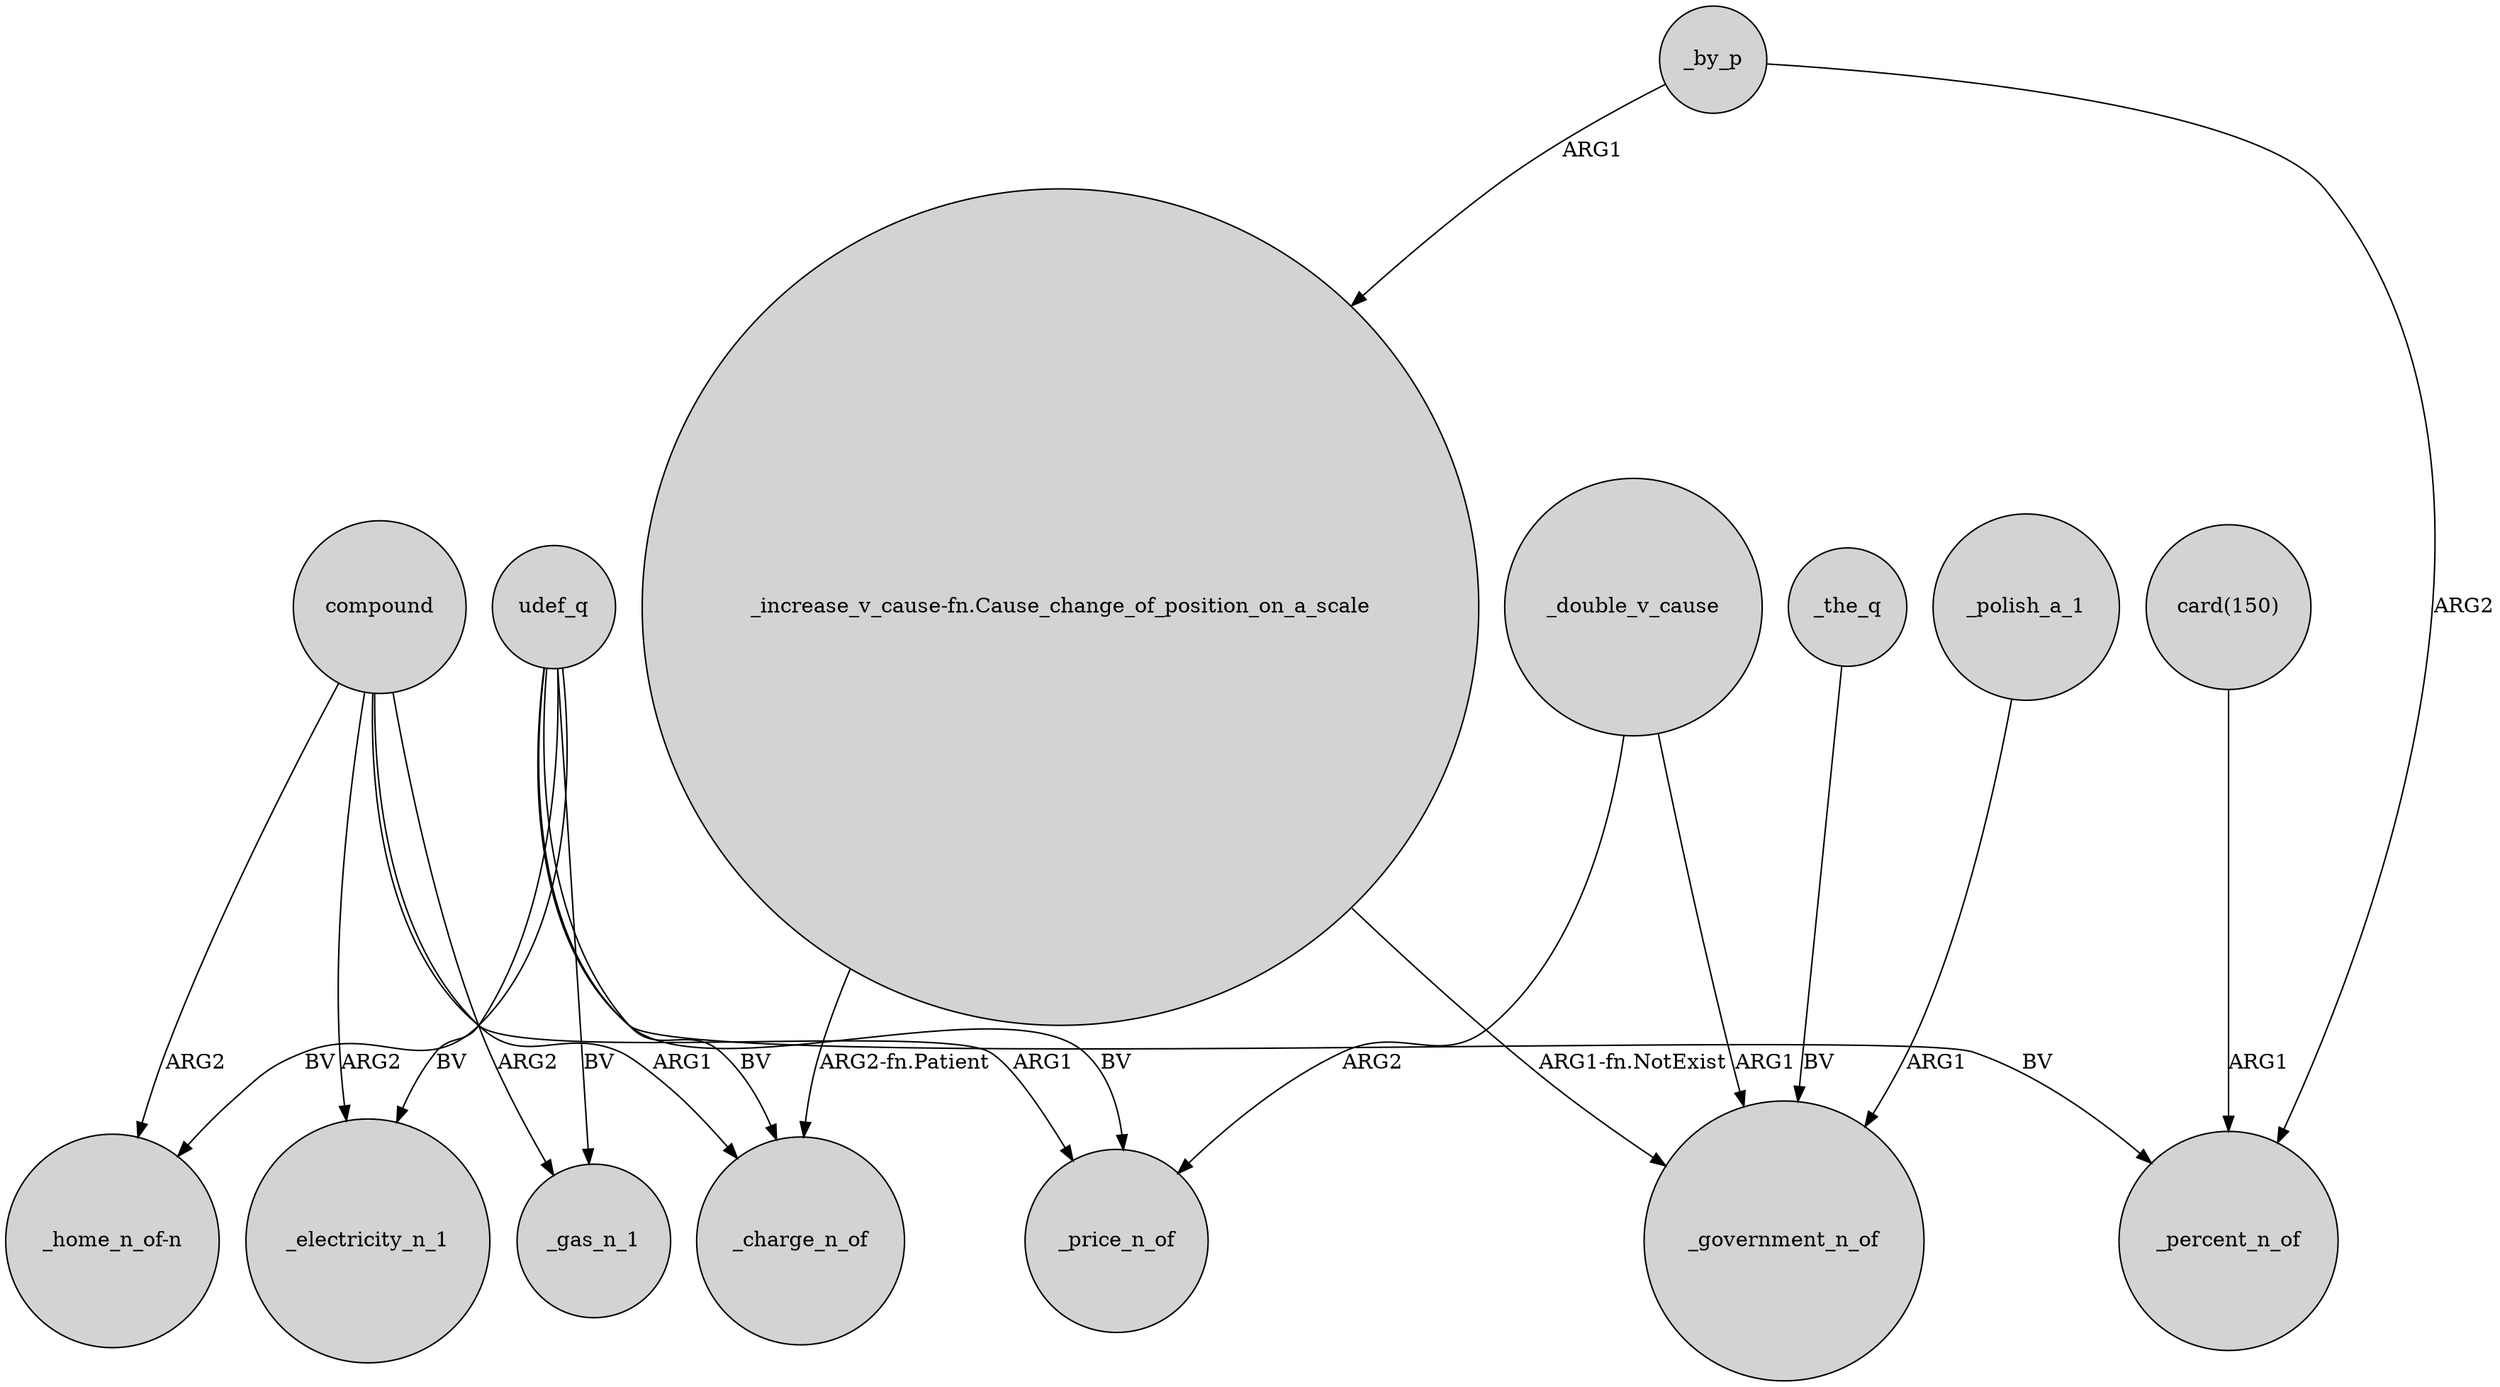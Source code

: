 digraph {
	node [shape=circle style=filled]
	udef_q -> _price_n_of [label=BV]
	"_increase_v_cause-fn.Cause_change_of_position_on_a_scale" -> _government_n_of [label="ARG1-fn.NotExist"]
	"card(150)" -> _percent_n_of [label=ARG1]
	udef_q -> "_home_n_of-n" [label=BV]
	udef_q -> _electricity_n_1 [label=BV]
	compound -> _gas_n_1 [label=ARG2]
	_double_v_cause -> _price_n_of [label=ARG2]
	udef_q -> _charge_n_of [label=BV]
	_by_p -> _percent_n_of [label=ARG2]
	compound -> _charge_n_of [label=ARG1]
	udef_q -> _gas_n_1 [label=BV]
	_polish_a_1 -> _government_n_of [label=ARG1]
	_the_q -> _government_n_of [label=BV]
	"_increase_v_cause-fn.Cause_change_of_position_on_a_scale" -> _charge_n_of [label="ARG2-fn.Patient"]
	compound -> "_home_n_of-n" [label=ARG2]
	udef_q -> _percent_n_of [label=BV]
	compound -> _price_n_of [label=ARG1]
	compound -> _electricity_n_1 [label=ARG2]
	_double_v_cause -> _government_n_of [label=ARG1]
	_by_p -> "_increase_v_cause-fn.Cause_change_of_position_on_a_scale" [label=ARG1]
}
